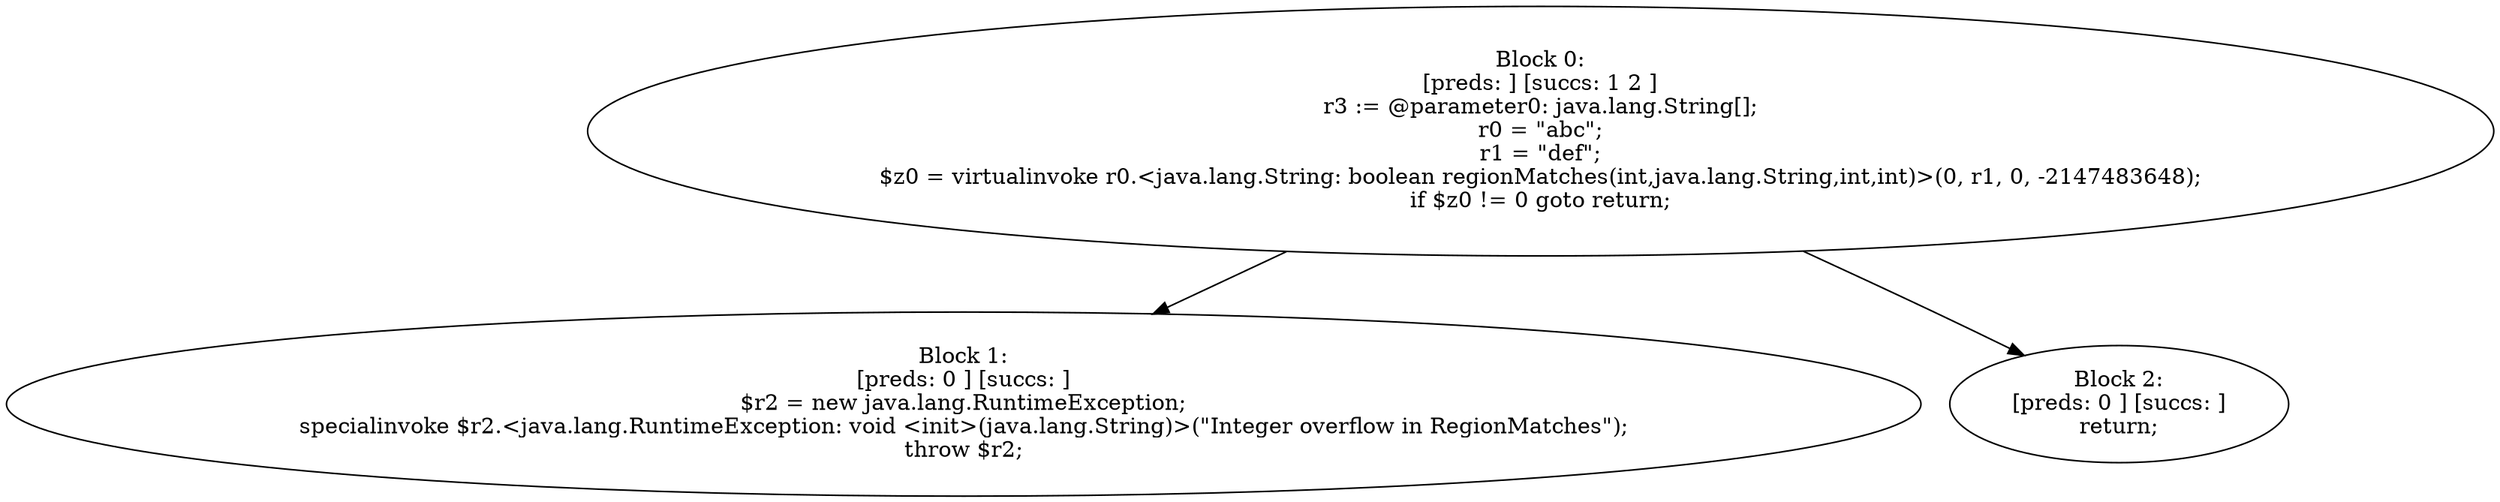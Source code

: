 digraph "unitGraph" {
    "Block 0:
[preds: ] [succs: 1 2 ]
r3 := @parameter0: java.lang.String[];
r0 = \"abc\";
r1 = \"def\";
$z0 = virtualinvoke r0.<java.lang.String: boolean regionMatches(int,java.lang.String,int,int)>(0, r1, 0, -2147483648);
if $z0 != 0 goto return;
"
    "Block 1:
[preds: 0 ] [succs: ]
$r2 = new java.lang.RuntimeException;
specialinvoke $r2.<java.lang.RuntimeException: void <init>(java.lang.String)>(\"Integer overflow in RegionMatches\");
throw $r2;
"
    "Block 2:
[preds: 0 ] [succs: ]
return;
"
    "Block 0:
[preds: ] [succs: 1 2 ]
r3 := @parameter0: java.lang.String[];
r0 = \"abc\";
r1 = \"def\";
$z0 = virtualinvoke r0.<java.lang.String: boolean regionMatches(int,java.lang.String,int,int)>(0, r1, 0, -2147483648);
if $z0 != 0 goto return;
"->"Block 1:
[preds: 0 ] [succs: ]
$r2 = new java.lang.RuntimeException;
specialinvoke $r2.<java.lang.RuntimeException: void <init>(java.lang.String)>(\"Integer overflow in RegionMatches\");
throw $r2;
";
    "Block 0:
[preds: ] [succs: 1 2 ]
r3 := @parameter0: java.lang.String[];
r0 = \"abc\";
r1 = \"def\";
$z0 = virtualinvoke r0.<java.lang.String: boolean regionMatches(int,java.lang.String,int,int)>(0, r1, 0, -2147483648);
if $z0 != 0 goto return;
"->"Block 2:
[preds: 0 ] [succs: ]
return;
";
}
